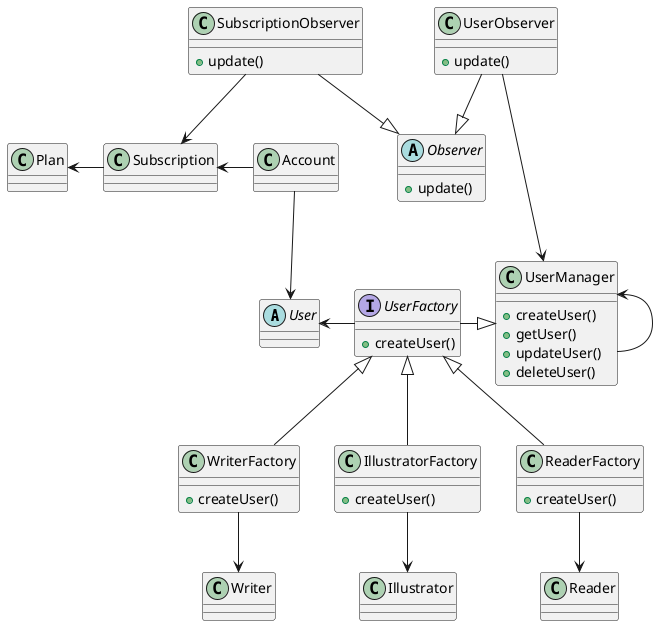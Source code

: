 @startuml ArtCollab-UserContext

Abstract class User{
}

class Reader{

}

class Writer{

}

class Illustrator{

}

class Account{

}

class Subscription{

}

class Plan{

}

Interface UserFactory{
    +createUser()
}

class WriterFactory{
    +createUser()
}

class IllustratorFactory{
    +createUser()
}

class ReaderFactory{
    +createUser()
}

class UserManager{
    +createUser()
    +getUser()
    +updateUser()
    +deleteUser()
}

abstract class Observer{
    +update()
}

class UserObserver{
    +update()
}

class SubscriptionObserver{
    +update()
}

UserObserver --> UserManager
UserObserver --|> Observer
SubscriptionObserver --|> Observer
SubscriptionObserver --> Subscription
UserManager <-- UserManager
UserManager <|-left- UserFactory
User <-right- UserFactory
UserFactory <|-- WriterFactory
UserFactory <|-- IllustratorFactory
UserFactory <|-- ReaderFactory
ReaderFactory --> Reader
WriterFactory --> Writer
IllustratorFactory --> Illustrator
User <-up- Account
Account -left->Subscription
Subscription -left-> Plan



@enduml